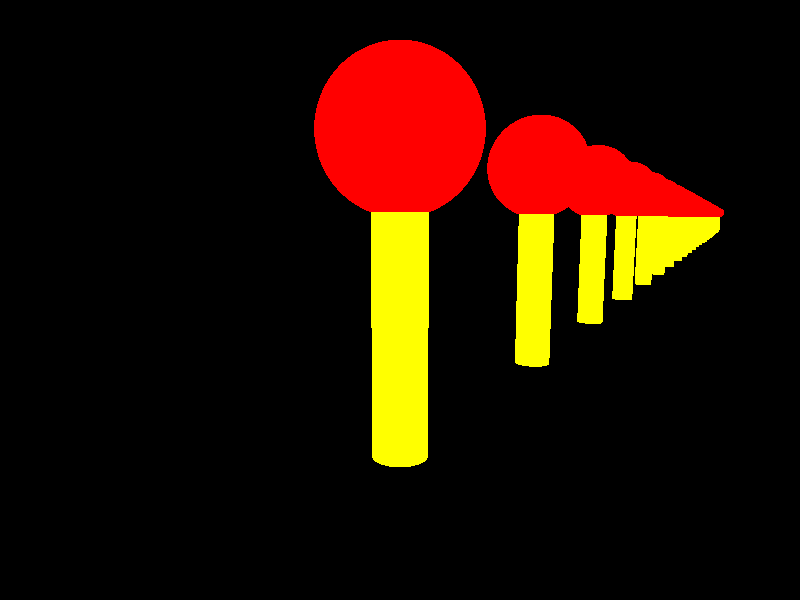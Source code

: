 camera { location<-2, 3, -7> look_at<0, 2, 0> }

light_source { <2, 10, -3> color rgb<1, 1, 1> }
light_source { <-2, 3, -3> color rgb<1, 1, 1> }                     

#declare Lollipop =
union {   
    cylinder {
        <0, 0, 0>,
        <0, 4, 0>,
        0.35
        pigment {
            color rgb<1, 1, 0>
        }
    }
    sphere {
        <0, 4, 0>, 1
        pigment {
            color rgb<1, 0, 0>
        }
    }
}         

#for (i, 0, 100, 4)
    object {Lollipop translate<i, 0, i>}
#end